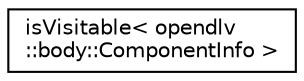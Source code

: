 digraph "Graphical Class Hierarchy"
{
 // LATEX_PDF_SIZE
  edge [fontname="Helvetica",fontsize="10",labelfontname="Helvetica",labelfontsize="10"];
  node [fontname="Helvetica",fontsize="10",shape=record];
  rankdir="LR";
  Node0 [label="isVisitable\< opendlv\l::body::ComponentInfo \>",height=0.2,width=0.4,color="black", fillcolor="white", style="filled",URL="$structisVisitable_3_01opendlv_1_1body_1_1ComponentInfo_01_4.html",tooltip=" "];
}

